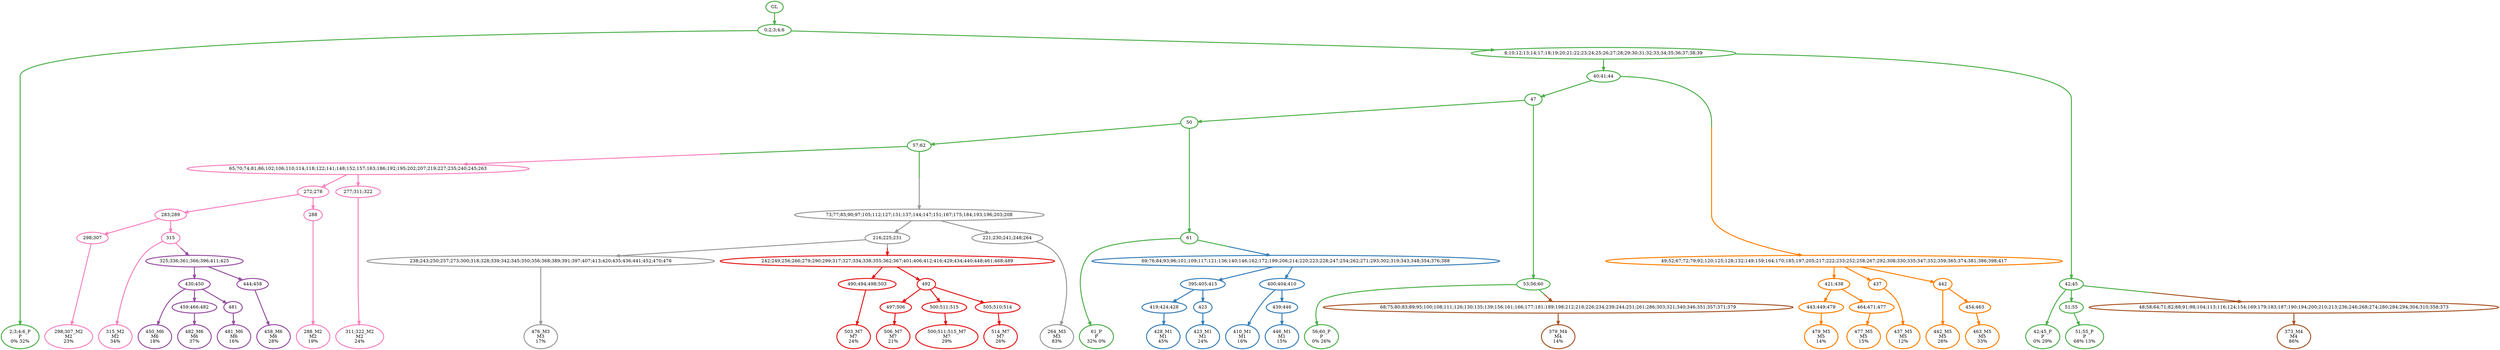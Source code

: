 digraph T {
	{
		rank=same
		75 [penwidth=3,colorscheme=set19,color=3,label="2;3;4;6_P\nP\n0% 32%"]
		68 [penwidth=3,colorscheme=set19,color=3,label="61_P\nP\n32% 0%"]
		66 [penwidth=3,colorscheme=set19,color=3,label="56;60_P\nP\n0% 26%"]
		64 [penwidth=3,colorscheme=set19,color=3,label="42;45_P\nP\n0% 29%"]
		62 [penwidth=3,colorscheme=set19,color=3,label="51;55_P\nP\n68% 13%"]
		59 [penwidth=3,colorscheme=set19,color=2,label="428_M1\nM1\n45%"]
		57 [penwidth=3,colorscheme=set19,color=2,label="423_M1\nM1\n24%"]
		55 [penwidth=3,colorscheme=set19,color=2,label="410_M1\nM1\n16%"]
		53 [penwidth=3,colorscheme=set19,color=2,label="446_M1\nM1\n15%"]
		49 [penwidth=3,colorscheme=set19,color=8,label="298;307_M2\nM2\n23%"]
		47 [penwidth=3,colorscheme=set19,color=8,label="315_M2\nM2\n34%"]
		45 [penwidth=3,colorscheme=set19,color=8,label="288_M2\nM2\n19%"]
		43 [penwidth=3,colorscheme=set19,color=8,label="311;322_M2\nM2\n24%"]
		40 [penwidth=3,colorscheme=set19,color=9,label="476_M3\nM3\n17%"]
		38 [penwidth=3,colorscheme=set19,color=9,label="264_M3\nM3\n83%"]
		37 [penwidth=3,colorscheme=set19,color=7,label="379_M4\nM4\n14%"]
		36 [penwidth=3,colorscheme=set19,color=7,label="373_M4\nM4\n86%"]
		33 [penwidth=3,colorscheme=set19,color=5,label="479_M5\nM5\n14%"]
		31 [penwidth=3,colorscheme=set19,color=5,label="477_M5\nM5\n15%"]
		29 [penwidth=3,colorscheme=set19,color=5,label="437_M5\nM5\n12%"]
		27 [penwidth=3,colorscheme=set19,color=5,label="442_M5\nM5\n26%"]
		25 [penwidth=3,colorscheme=set19,color=5,label="463_M5\nM5\n33%"]
		23 [penwidth=3,colorscheme=set19,color=4,label="450_M6\nM6\n18%"]
		21 [penwidth=3,colorscheme=set19,color=4,label="482_M6\nM6\n37%"]
		19 [penwidth=3,colorscheme=set19,color=4,label="481_M6\nM6\n16%"]
		17 [penwidth=3,colorscheme=set19,color=4,label="458_M6\nM6\n28%"]
		15 [penwidth=3,colorscheme=set19,color=1,label="503_M7\nM7\n24%"]
		12 [penwidth=3,colorscheme=set19,color=1,label="506_M7\nM7\n21%"]
		10 [penwidth=3,colorscheme=set19,color=1,label="500;511;515_M7\nM7\n29%"]
		8 [penwidth=3,colorscheme=set19,color=1,label="514_M7\nM7\n26%"]
	}
	77 [penwidth=3,colorscheme=set19,color=3,label="GL"]
	76 [penwidth=3,colorscheme=set19,color=3,label="0;2;3;4;6"]
	74 [penwidth=3,colorscheme=set19,color=3,label="8;10;12;13;14;17;18;19;20;21;22;23;24;25;26;27;28;29;30;31;32;33;34;35;36;37;38;39"]
	73 [penwidth=3,colorscheme=set19,color=3,label="40;41;44"]
	72 [penwidth=3,colorscheme=set19,color=3,label="47"]
	71 [penwidth=3,colorscheme=set19,color=3,label="50"]
	70 [penwidth=3,colorscheme=set19,color=3,label="57;62"]
	69 [penwidth=3,colorscheme=set19,color=3,label="61"]
	67 [penwidth=3,colorscheme=set19,color=3,label="53;56;60"]
	65 [penwidth=3,colorscheme=set19,color=3,label="42;45"]
	63 [penwidth=3,colorscheme=set19,color=3,label="51;55"]
	61 [penwidth=3,colorscheme=set19,color=2,label="395;405;415"]
	60 [penwidth=3,colorscheme=set19,color=2,label="419;424;428"]
	58 [penwidth=3,colorscheme=set19,color=2,label="423"]
	56 [penwidth=3,colorscheme=set19,color=2,label="400;404;410"]
	54 [penwidth=3,colorscheme=set19,color=2,label="439;446"]
	52 [penwidth=3,colorscheme=set19,color=8,label="272;278"]
	51 [penwidth=3,colorscheme=set19,color=8,label="283;289"]
	50 [penwidth=3,colorscheme=set19,color=8,label="298;307"]
	48 [penwidth=3,colorscheme=set19,color=8,label="315"]
	46 [penwidth=3,colorscheme=set19,color=8,label="288"]
	44 [penwidth=3,colorscheme=set19,color=8,label="277;311;322"]
	42 [penwidth=3,colorscheme=set19,color=9,label="216;225;231"]
	41 [penwidth=3,colorscheme=set19,color=9,label="238;243;250;257;273;300;318;328;339;342;345;350;356;368;389;391;397;407;413;420;435;436;441;452;470;476"]
	39 [penwidth=3,colorscheme=set19,color=9,label="221;230;241;248;264"]
	35 [penwidth=3,colorscheme=set19,color=5,label="421;438"]
	34 [penwidth=3,colorscheme=set19,color=5,label="443;449;479"]
	32 [penwidth=3,colorscheme=set19,color=5,label="464;471;477"]
	30 [penwidth=3,colorscheme=set19,color=5,label="437"]
	28 [penwidth=3,colorscheme=set19,color=5,label="442"]
	26 [penwidth=3,colorscheme=set19,color=5,label="454;463"]
	24 [penwidth=3,colorscheme=set19,color=4,label="430;450"]
	22 [penwidth=3,colorscheme=set19,color=4,label="459;466;482"]
	20 [penwidth=3,colorscheme=set19,color=4,label="481"]
	18 [penwidth=3,colorscheme=set19,color=4,label="444;458"]
	16 [penwidth=3,colorscheme=set19,color=1,label="490;494;498;503"]
	14 [penwidth=3,colorscheme=set19,color=1,label="492"]
	13 [penwidth=3,colorscheme=set19,color=1,label="497;506"]
	11 [penwidth=3,colorscheme=set19,color=1,label="500;511;515"]
	9 [penwidth=3,colorscheme=set19,color=1,label="505;510;514"]
	7 [penwidth=3,colorscheme=set19,color=1,label="242;249;256;266;279;290;299;317;327;334;338;355;362;367;401;406;412;416;429;434;440;448;461;468;489"]
	6 [penwidth=3,colorscheme=set19,color=4,label="325;336;361;366;396;411;425"]
	5 [penwidth=3,colorscheme=set19,color=5,label="49;52;67;72;79;92;120;125;128;132;149;159;164;170;185;197;205;217;222;233;252;258;267;292;308;330;335;347;352;359;365;374;381;386;398;417"]
	4 [penwidth=3,colorscheme=set19,color=2,label="69;76;84;93;96;101;109;117;121;136;140;146;162;172;199;206;214;220;223;228;247;254;262;271;293;302;319;343;348;354;376;388"]
	3 [penwidth=3,colorscheme=set19,color=7,label="48;58;64;71;82;88;91;98;104;113;116;124;154;169;179;183;187;190;194;200;210;213;236;246;268;274;280;284;294;304;310;358;373"]
	2 [penwidth=3,colorscheme=set19,color=7,label="68;75;80;83;89;95;100;108;111;126;130;135;139;156;161;166;177;181;189;198;212;218;226;234;239;244;251;261;286;303;321;340;346;351;357;371;379"]
	1 [penwidth=3,colorscheme=set19,color=8,label="65;70;74;81;86;102;106;110;114;118;122;141;148;152;157;163;186;192;195;202;207;219;227;235;240;245;263"]
	0 [penwidth=3,colorscheme=set19,color=9,label="73;77;85;90;97;105;112;127;131;137;144;147;151;167;175;184;193;196;203;208"]
	77 -> 76 [penwidth=3,colorscheme=set19,color=3]
	76 -> 75 [penwidth=3,colorscheme=set19,color=3]
	76 -> 74 [penwidth=3,colorscheme=set19,color=3]
	74 -> 65 [penwidth=3,colorscheme=set19,color=3]
	74 -> 73 [penwidth=3,colorscheme=set19,color=3]
	73 -> 72 [penwidth=3,colorscheme=set19,color=3]
	73 -> 5 [penwidth=3,colorscheme=set19,color="3;0.5:5"]
	72 -> 71 [penwidth=3,colorscheme=set19,color=3]
	72 -> 67 [penwidth=3,colorscheme=set19,color=3]
	71 -> 69 [penwidth=3,colorscheme=set19,color=3]
	71 -> 70 [penwidth=3,colorscheme=set19,color=3]
	70 -> 0 [penwidth=3,colorscheme=set19,color="3;0.5:9"]
	70 -> 1 [penwidth=3,colorscheme=set19,color="3;0.5:8"]
	69 -> 68 [penwidth=3,colorscheme=set19,color=3]
	69 -> 4 [penwidth=3,colorscheme=set19,color="3;0.5:2"]
	67 -> 66 [penwidth=3,colorscheme=set19,color=3]
	67 -> 2 [penwidth=3,colorscheme=set19,color="3;0.5:7"]
	65 -> 64 [penwidth=3,colorscheme=set19,color=3]
	65 -> 63 [penwidth=3,colorscheme=set19,color=3]
	65 -> 3 [penwidth=3,colorscheme=set19,color="3;0.5:7"]
	63 -> 62 [penwidth=3,colorscheme=set19,color=3]
	61 -> 58 [penwidth=3,colorscheme=set19,color=2]
	61 -> 60 [penwidth=3,colorscheme=set19,color=2]
	60 -> 59 [penwidth=3,colorscheme=set19,color=2]
	58 -> 57 [penwidth=3,colorscheme=set19,color=2]
	56 -> 55 [penwidth=3,colorscheme=set19,color=2]
	56 -> 54 [penwidth=3,colorscheme=set19,color=2]
	54 -> 53 [penwidth=3,colorscheme=set19,color=2]
	52 -> 46 [penwidth=3,colorscheme=set19,color=8]
	52 -> 51 [penwidth=3,colorscheme=set19,color=8]
	51 -> 50 [penwidth=3,colorscheme=set19,color=8]
	51 -> 48 [penwidth=3,colorscheme=set19,color=8]
	50 -> 49 [penwidth=3,colorscheme=set19,color=8]
	48 -> 47 [penwidth=3,colorscheme=set19,color=8]
	48 -> 6 [penwidth=3,colorscheme=set19,color="8;0.5:4"]
	46 -> 45 [penwidth=3,colorscheme=set19,color=8]
	44 -> 43 [penwidth=3,colorscheme=set19,color=8]
	42 -> 41 [penwidth=3,colorscheme=set19,color=9]
	42 -> 7 [penwidth=3,colorscheme=set19,color="9;0.5:1"]
	41 -> 40 [penwidth=3,colorscheme=set19,color=9]
	39 -> 38 [penwidth=3,colorscheme=set19,color=9]
	35 -> 32 [penwidth=3,colorscheme=set19,color=5]
	35 -> 34 [penwidth=3,colorscheme=set19,color=5]
	34 -> 33 [penwidth=3,colorscheme=set19,color=5]
	32 -> 31 [penwidth=3,colorscheme=set19,color=5]
	30 -> 29 [penwidth=3,colorscheme=set19,color=5]
	28 -> 27 [penwidth=3,colorscheme=set19,color=5]
	28 -> 26 [penwidth=3,colorscheme=set19,color=5]
	26 -> 25 [penwidth=3,colorscheme=set19,color=5]
	24 -> 23 [penwidth=3,colorscheme=set19,color=4]
	24 -> 20 [penwidth=3,colorscheme=set19,color=4]
	24 -> 22 [penwidth=3,colorscheme=set19,color=4]
	22 -> 21 [penwidth=3,colorscheme=set19,color=4]
	20 -> 19 [penwidth=3,colorscheme=set19,color=4]
	18 -> 17 [penwidth=3,colorscheme=set19,color=4]
	16 -> 15 [penwidth=3,colorscheme=set19,color=1]
	14 -> 11 [penwidth=3,colorscheme=set19,color=1]
	14 -> 9 [penwidth=3,colorscheme=set19,color=1]
	14 -> 13 [penwidth=3,colorscheme=set19,color=1]
	13 -> 12 [penwidth=3,colorscheme=set19,color=1]
	11 -> 10 [penwidth=3,colorscheme=set19,color=1]
	9 -> 8 [penwidth=3,colorscheme=set19,color=1]
	7 -> 16 [penwidth=3,colorscheme=set19,color=1]
	7 -> 14 [penwidth=3,colorscheme=set19,color=1]
	6 -> 24 [penwidth=3,colorscheme=set19,color=4]
	6 -> 18 [penwidth=3,colorscheme=set19,color=4]
	5 -> 35 [penwidth=3,colorscheme=set19,color=5]
	5 -> 30 [penwidth=3,colorscheme=set19,color=5]
	5 -> 28 [penwidth=3,colorscheme=set19,color=5]
	4 -> 61 [penwidth=3,colorscheme=set19,color=2]
	4 -> 56 [penwidth=3,colorscheme=set19,color=2]
	3 -> 36 [penwidth=3,colorscheme=set19,color=7]
	2 -> 37 [penwidth=3,colorscheme=set19,color=7]
	1 -> 52 [penwidth=3,colorscheme=set19,color=8]
	1 -> 44 [penwidth=3,colorscheme=set19,color=8]
	0 -> 42 [penwidth=3,colorscheme=set19,color=9]
	0 -> 39 [penwidth=3,colorscheme=set19,color=9]
}
